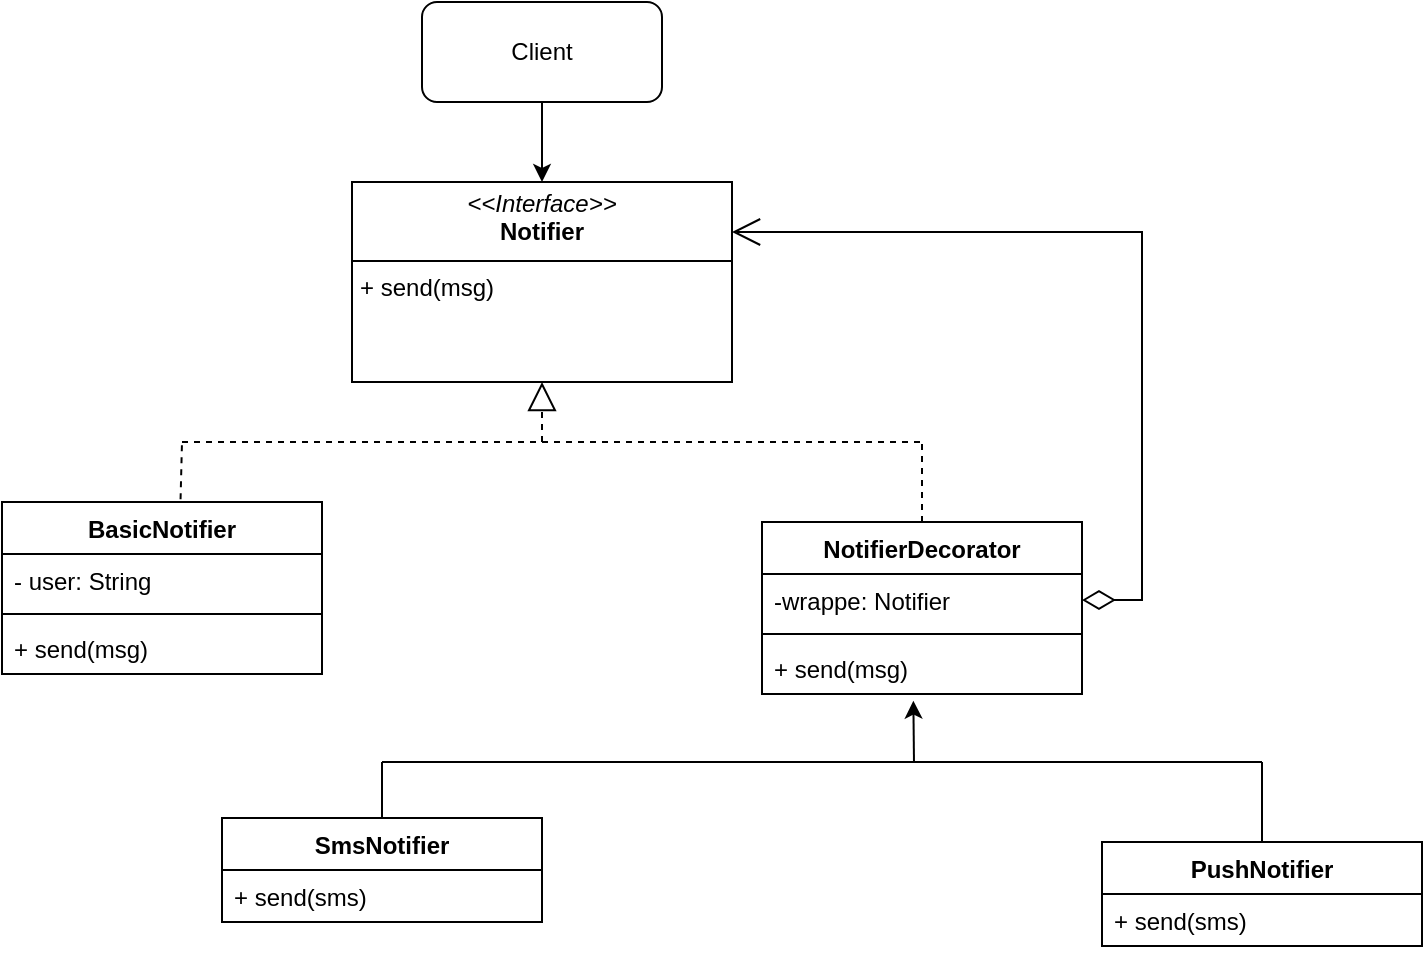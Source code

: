 <mxfile version="26.2.2">
  <diagram name="Page-1" id="NJGsWydt3vED1aGoXSYH">
    <mxGraphModel dx="791" dy="524" grid="1" gridSize="10" guides="1" tooltips="1" connect="1" arrows="1" fold="1" page="1" pageScale="1" pageWidth="850" pageHeight="1100" math="0" shadow="0">
      <root>
        <mxCell id="0" />
        <mxCell id="1" parent="0" />
        <mxCell id="W4zkzMyyd2VV02hgKF60-2" style="edgeStyle=orthogonalEdgeStyle;rounded=0;orthogonalLoop=1;jettySize=auto;html=1;exitX=0.5;exitY=1;exitDx=0;exitDy=0;" edge="1" parent="1" source="W4zkzMyyd2VV02hgKF60-1">
          <mxGeometry relative="1" as="geometry">
            <mxPoint x="380" y="180" as="targetPoint" />
          </mxGeometry>
        </mxCell>
        <mxCell id="W4zkzMyyd2VV02hgKF60-1" value="Client" style="rounded=1;whiteSpace=wrap;html=1;" vertex="1" parent="1">
          <mxGeometry x="320" y="90" width="120" height="50" as="geometry" />
        </mxCell>
        <mxCell id="W4zkzMyyd2VV02hgKF60-3" value="&lt;p style=&quot;margin:0px;margin-top:4px;text-align:center;&quot;&gt;&lt;i&gt;&amp;lt;&amp;lt;Interface&amp;gt;&amp;gt;&lt;/i&gt;&lt;br&gt;&lt;b&gt;Notifier&lt;/b&gt;&lt;/p&gt;&lt;hr size=&quot;1&quot; style=&quot;border-style:solid;&quot;&gt;&lt;p style=&quot;margin:0px;margin-left:4px;&quot;&gt;+ send(msg)&lt;br&gt;&lt;/p&gt;" style="verticalAlign=top;align=left;overflow=fill;html=1;whiteSpace=wrap;" vertex="1" parent="1">
          <mxGeometry x="285" y="180" width="190" height="100" as="geometry" />
        </mxCell>
        <mxCell id="W4zkzMyyd2VV02hgKF60-4" value="BasicNotifier" style="swimlane;fontStyle=1;align=center;verticalAlign=top;childLayout=stackLayout;horizontal=1;startSize=26;horizontalStack=0;resizeParent=1;resizeParentMax=0;resizeLast=0;collapsible=1;marginBottom=0;whiteSpace=wrap;html=1;" vertex="1" parent="1">
          <mxGeometry x="110" y="340" width="160" height="86" as="geometry" />
        </mxCell>
        <mxCell id="W4zkzMyyd2VV02hgKF60-5" value="- user: String" style="text;strokeColor=none;fillColor=none;align=left;verticalAlign=top;spacingLeft=4;spacingRight=4;overflow=hidden;rotatable=0;points=[[0,0.5],[1,0.5]];portConstraint=eastwest;whiteSpace=wrap;html=1;" vertex="1" parent="W4zkzMyyd2VV02hgKF60-4">
          <mxGeometry y="26" width="160" height="26" as="geometry" />
        </mxCell>
        <mxCell id="W4zkzMyyd2VV02hgKF60-6" value="" style="line;strokeWidth=1;fillColor=none;align=left;verticalAlign=middle;spacingTop=-1;spacingLeft=3;spacingRight=3;rotatable=0;labelPosition=right;points=[];portConstraint=eastwest;strokeColor=inherit;" vertex="1" parent="W4zkzMyyd2VV02hgKF60-4">
          <mxGeometry y="52" width="160" height="8" as="geometry" />
        </mxCell>
        <mxCell id="W4zkzMyyd2VV02hgKF60-7" value="+ send(msg)" style="text;strokeColor=none;fillColor=none;align=left;verticalAlign=top;spacingLeft=4;spacingRight=4;overflow=hidden;rotatable=0;points=[[0,0.5],[1,0.5]];portConstraint=eastwest;whiteSpace=wrap;html=1;" vertex="1" parent="W4zkzMyyd2VV02hgKF60-4">
          <mxGeometry y="60" width="160" height="26" as="geometry" />
        </mxCell>
        <mxCell id="W4zkzMyyd2VV02hgKF60-8" value="NotifierDecorator" style="swimlane;fontStyle=1;align=center;verticalAlign=top;childLayout=stackLayout;horizontal=1;startSize=26;horizontalStack=0;resizeParent=1;resizeParentMax=0;resizeLast=0;collapsible=1;marginBottom=0;whiteSpace=wrap;html=1;" vertex="1" parent="1">
          <mxGeometry x="490" y="350" width="160" height="86" as="geometry" />
        </mxCell>
        <mxCell id="W4zkzMyyd2VV02hgKF60-9" value="-wrappe: Notifier" style="text;strokeColor=none;fillColor=none;align=left;verticalAlign=top;spacingLeft=4;spacingRight=4;overflow=hidden;rotatable=0;points=[[0,0.5],[1,0.5]];portConstraint=eastwest;whiteSpace=wrap;html=1;" vertex="1" parent="W4zkzMyyd2VV02hgKF60-8">
          <mxGeometry y="26" width="160" height="26" as="geometry" />
        </mxCell>
        <mxCell id="W4zkzMyyd2VV02hgKF60-10" value="" style="line;strokeWidth=1;fillColor=none;align=left;verticalAlign=middle;spacingTop=-1;spacingLeft=3;spacingRight=3;rotatable=0;labelPosition=right;points=[];portConstraint=eastwest;strokeColor=inherit;" vertex="1" parent="W4zkzMyyd2VV02hgKF60-8">
          <mxGeometry y="52" width="160" height="8" as="geometry" />
        </mxCell>
        <mxCell id="W4zkzMyyd2VV02hgKF60-11" value="+ send(msg)" style="text;strokeColor=none;fillColor=none;align=left;verticalAlign=top;spacingLeft=4;spacingRight=4;overflow=hidden;rotatable=0;points=[[0,0.5],[1,0.5]];portConstraint=eastwest;whiteSpace=wrap;html=1;" vertex="1" parent="W4zkzMyyd2VV02hgKF60-8">
          <mxGeometry y="60" width="160" height="26" as="geometry" />
        </mxCell>
        <mxCell id="W4zkzMyyd2VV02hgKF60-12" value="SmsNotifier" style="swimlane;fontStyle=1;align=center;verticalAlign=top;childLayout=stackLayout;horizontal=1;startSize=26;horizontalStack=0;resizeParent=1;resizeParentMax=0;resizeLast=0;collapsible=1;marginBottom=0;whiteSpace=wrap;html=1;" vertex="1" parent="1">
          <mxGeometry x="220" y="498" width="160" height="52" as="geometry" />
        </mxCell>
        <mxCell id="W4zkzMyyd2VV02hgKF60-13" value="+ send(sms)" style="text;strokeColor=none;fillColor=none;align=left;verticalAlign=top;spacingLeft=4;spacingRight=4;overflow=hidden;rotatable=0;points=[[0,0.5],[1,0.5]];portConstraint=eastwest;whiteSpace=wrap;html=1;" vertex="1" parent="W4zkzMyyd2VV02hgKF60-12">
          <mxGeometry y="26" width="160" height="26" as="geometry" />
        </mxCell>
        <mxCell id="W4zkzMyyd2VV02hgKF60-16" value="PushNotifier" style="swimlane;fontStyle=1;align=center;verticalAlign=top;childLayout=stackLayout;horizontal=1;startSize=26;horizontalStack=0;resizeParent=1;resizeParentMax=0;resizeLast=0;collapsible=1;marginBottom=0;whiteSpace=wrap;html=1;" vertex="1" parent="1">
          <mxGeometry x="660" y="510" width="160" height="52" as="geometry" />
        </mxCell>
        <mxCell id="W4zkzMyyd2VV02hgKF60-17" value="+ send(sms)" style="text;strokeColor=none;fillColor=none;align=left;verticalAlign=top;spacingLeft=4;spacingRight=4;overflow=hidden;rotatable=0;points=[[0,0.5],[1,0.5]];portConstraint=eastwest;whiteSpace=wrap;html=1;" vertex="1" parent="W4zkzMyyd2VV02hgKF60-16">
          <mxGeometry y="26" width="160" height="26" as="geometry" />
        </mxCell>
        <mxCell id="W4zkzMyyd2VV02hgKF60-20" value="" style="endArrow=none;dashed=1;html=1;rounded=0;exitX=0.558;exitY=-0.016;exitDx=0;exitDy=0;exitPerimeter=0;" edge="1" parent="1" source="W4zkzMyyd2VV02hgKF60-4">
          <mxGeometry width="50" height="50" relative="1" as="geometry">
            <mxPoint x="200" y="330" as="sourcePoint" />
            <mxPoint x="200" y="310" as="targetPoint" />
          </mxGeometry>
        </mxCell>
        <mxCell id="W4zkzMyyd2VV02hgKF60-21" value="" style="endArrow=none;dashed=1;html=1;rounded=0;" edge="1" parent="1">
          <mxGeometry width="50" height="50" relative="1" as="geometry">
            <mxPoint x="200" y="310" as="sourcePoint" />
            <mxPoint x="570" y="310" as="targetPoint" />
          </mxGeometry>
        </mxCell>
        <mxCell id="W4zkzMyyd2VV02hgKF60-22" value="" style="endArrow=none;dashed=1;html=1;rounded=0;exitX=0.5;exitY=0;exitDx=0;exitDy=0;" edge="1" parent="1" source="W4zkzMyyd2VV02hgKF60-8">
          <mxGeometry width="50" height="50" relative="1" as="geometry">
            <mxPoint x="380" y="370" as="sourcePoint" />
            <mxPoint x="570" y="310" as="targetPoint" />
          </mxGeometry>
        </mxCell>
        <mxCell id="W4zkzMyyd2VV02hgKF60-23" value="" style="endArrow=block;dashed=1;endFill=0;endSize=12;html=1;rounded=0;entryX=0.5;entryY=1;entryDx=0;entryDy=0;" edge="1" parent="1" target="W4zkzMyyd2VV02hgKF60-3">
          <mxGeometry width="160" relative="1" as="geometry">
            <mxPoint x="380" y="310" as="sourcePoint" />
            <mxPoint x="440" y="330" as="targetPoint" />
          </mxGeometry>
        </mxCell>
        <mxCell id="W4zkzMyyd2VV02hgKF60-24" value="" style="endArrow=open;html=1;endSize=12;startArrow=diamondThin;startSize=14;startFill=0;edgeStyle=orthogonalEdgeStyle;align=left;verticalAlign=bottom;rounded=0;exitX=1;exitY=0.5;exitDx=0;exitDy=0;entryX=1;entryY=0.25;entryDx=0;entryDy=0;" edge="1" parent="1" source="W4zkzMyyd2VV02hgKF60-9" target="W4zkzMyyd2VV02hgKF60-3">
          <mxGeometry x="-1" y="3" relative="1" as="geometry">
            <mxPoint x="780" y="320" as="sourcePoint" />
            <mxPoint x="580" y="240" as="targetPoint" />
            <Array as="points">
              <mxPoint x="680" y="389" />
              <mxPoint x="680" y="205" />
            </Array>
          </mxGeometry>
        </mxCell>
        <mxCell id="W4zkzMyyd2VV02hgKF60-25" value="" style="endArrow=none;html=1;rounded=0;exitX=0.5;exitY=0;exitDx=0;exitDy=0;" edge="1" parent="1" source="W4zkzMyyd2VV02hgKF60-12">
          <mxGeometry width="50" height="50" relative="1" as="geometry">
            <mxPoint x="380" y="350" as="sourcePoint" />
            <mxPoint x="300" y="470" as="targetPoint" />
          </mxGeometry>
        </mxCell>
        <mxCell id="W4zkzMyyd2VV02hgKF60-26" value="" style="endArrow=none;html=1;rounded=0;" edge="1" parent="1">
          <mxGeometry width="50" height="50" relative="1" as="geometry">
            <mxPoint x="300" y="470" as="sourcePoint" />
            <mxPoint x="740" y="470" as="targetPoint" />
          </mxGeometry>
        </mxCell>
        <mxCell id="W4zkzMyyd2VV02hgKF60-27" value="" style="endArrow=none;html=1;rounded=0;exitX=0.5;exitY=0;exitDx=0;exitDy=0;" edge="1" parent="1" source="W4zkzMyyd2VV02hgKF60-16">
          <mxGeometry width="50" height="50" relative="1" as="geometry">
            <mxPoint x="380" y="350" as="sourcePoint" />
            <mxPoint x="740" y="470" as="targetPoint" />
          </mxGeometry>
        </mxCell>
        <mxCell id="W4zkzMyyd2VV02hgKF60-33" value="" style="endArrow=classic;html=1;rounded=0;entryX=0.473;entryY=1.128;entryDx=0;entryDy=0;entryPerimeter=0;" edge="1" parent="1" target="W4zkzMyyd2VV02hgKF60-11">
          <mxGeometry width="50" height="50" relative="1" as="geometry">
            <mxPoint x="566" y="470" as="sourcePoint" />
            <mxPoint x="430" y="300" as="targetPoint" />
          </mxGeometry>
        </mxCell>
      </root>
    </mxGraphModel>
  </diagram>
</mxfile>
